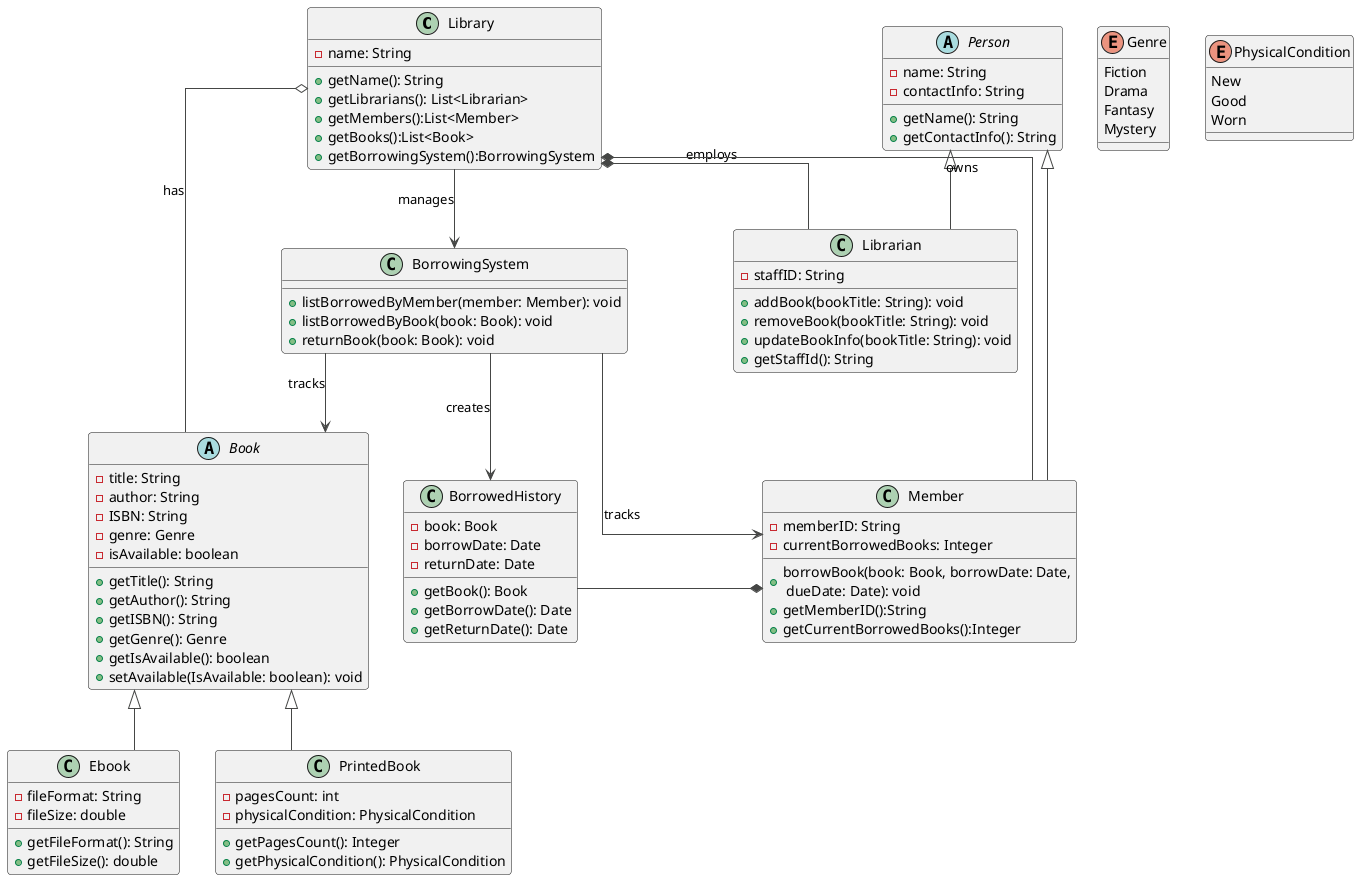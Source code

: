 @startuml Library
!theme vibrant
skinparam linetype ortho


class Library {
    -name: String
    +getName(): String
    +getLibrarians(): List<Librarian>
    +getMembers():List<Member>
    +getBooks():List<Book>
    +getBorrowingSystem():BorrowingSystem

}

abstract class Book {
    -title: String
    -author: String
    -ISBN: String
    -genre: Genre
    -isAvailable: boolean
    +getTitle(): String
    +getAuthor(): String
    +getISBN(): String
    +getGenre(): Genre
    +getIsAvailable(): boolean
    +setAvailable(IsAvailable: boolean): void
}

enum Genre {
    Fiction
    Drama
    Fantasy
    Mystery
}

class Ebook {
    -fileFormat: String
    -fileSize: double
    +getFileFormat(): String
    +getFileSize(): double
}

class PrintedBook {
    -pagesCount: int
    -physicalCondition: PhysicalCondition
    +getPagesCount(): Integer
    +getPhysicalCondition(): PhysicalCondition
}

enum PhysicalCondition {
    New
    Good
    Worn   
}

abstract class Person {
    -name: String
    -contactInfo: String
    +getName(): String
    +getContactInfo(): String
}

class Librarian {
    -staffID: String
    +addBook(bookTitle: String): void
    +removeBook(bookTitle: String): void
    +updateBookInfo(bookTitle: String): void
    +getStaffId(): String
}

class Member {
    -memberID: String
    -currentBorrowedBooks: Integer
    +borrowBook(book: Book, borrowDate: Date,\n dueDate: Date): void
    +getMemberID():String
    +getCurrentBorrowedBooks():Integer
}

class BorrowedHistory {
    -book: Book
    -borrowDate: Date
    -returnDate: Date 
    +getBook(): Book
    +getBorrowDate(): Date
    +getReturnDate(): Date
}


class BorrowingSystem {
    +listBorrowedByMember(member: Member): void
    +listBorrowedByBook(book: Book): void
    +returnBook(book: Book): void
}

Book <|-- Ebook
Book <|-- PrintedBook





Person <|-- Librarian
Person <|-- Member 

Member *-[norank]- BorrowedHistory

BorrowingSystem --> Member : tracks
BorrowingSystem --> Book : tracks
BorrowingSystem --> BorrowedHistory : creates

Library *-- Librarian : employs
Library o-- Book : has
Library *-[norank]- Member : owns
Library --> BorrowingSystem : manages

@enduml

